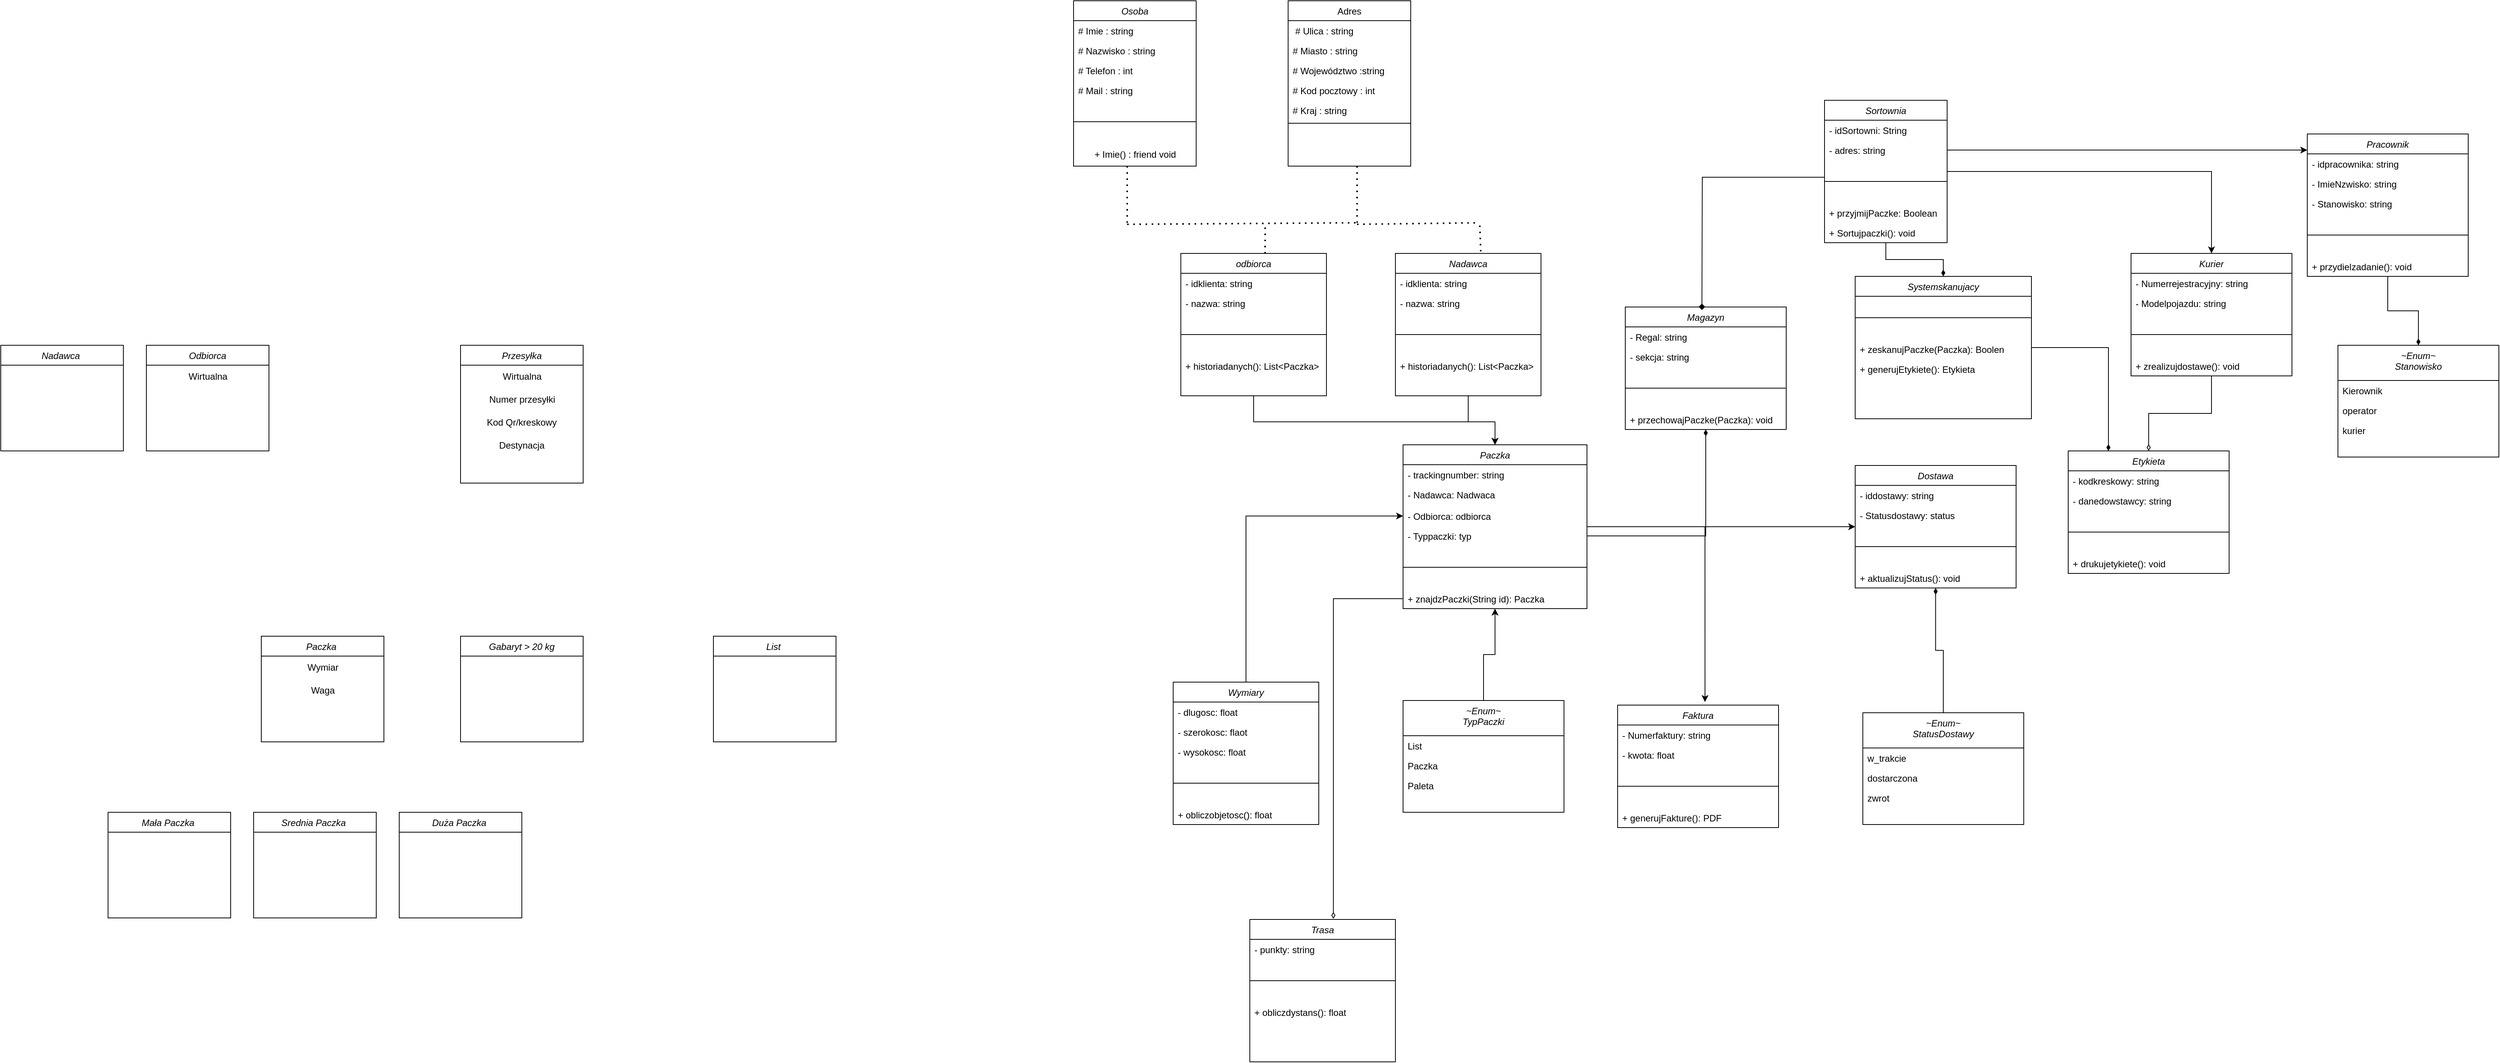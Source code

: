 <mxfile version="26.2.14">
  <diagram id="C5RBs43oDa-KdzZeNtuy" name="Page-1">
    <mxGraphModel dx="1634" dy="2159" grid="1" gridSize="10" guides="1" tooltips="1" connect="1" arrows="1" fold="1" page="1" pageScale="1" pageWidth="827" pageHeight="1169" math="0" shadow="0">
      <root>
        <mxCell id="WIyWlLk6GJQsqaUBKTNV-0" />
        <mxCell id="WIyWlLk6GJQsqaUBKTNV-1" parent="WIyWlLk6GJQsqaUBKTNV-0" />
        <mxCell id="zkfFHV4jXpPFQw0GAbJ--0" value="Osoba" style="swimlane;fontStyle=2;align=center;verticalAlign=top;childLayout=stackLayout;horizontal=1;startSize=26;horizontalStack=0;resizeParent=1;resizeLast=0;collapsible=1;marginBottom=0;rounded=0;shadow=0;strokeWidth=1;" parent="WIyWlLk6GJQsqaUBKTNV-1" vertex="1">
          <mxGeometry x="770" y="-130" width="160" height="216" as="geometry">
            <mxRectangle x="230" y="140" width="160" height="26" as="alternateBounds" />
          </mxGeometry>
        </mxCell>
        <mxCell id="zkfFHV4jXpPFQw0GAbJ--1" value="# Imie : string" style="text;align=left;verticalAlign=top;spacingLeft=4;spacingRight=4;overflow=hidden;rotatable=0;points=[[0,0.5],[1,0.5]];portConstraint=eastwest;" parent="zkfFHV4jXpPFQw0GAbJ--0" vertex="1">
          <mxGeometry y="26" width="160" height="26" as="geometry" />
        </mxCell>
        <mxCell id="zkfFHV4jXpPFQw0GAbJ--2" value="# Nazwisko : string" style="text;align=left;verticalAlign=top;spacingLeft=4;spacingRight=4;overflow=hidden;rotatable=0;points=[[0,0.5],[1,0.5]];portConstraint=eastwest;rounded=0;shadow=0;html=0;" parent="zkfFHV4jXpPFQw0GAbJ--0" vertex="1">
          <mxGeometry y="52" width="160" height="26" as="geometry" />
        </mxCell>
        <mxCell id="zkfFHV4jXpPFQw0GAbJ--3" value="# Telefon : int" style="text;align=left;verticalAlign=top;spacingLeft=4;spacingRight=4;overflow=hidden;rotatable=0;points=[[0,0.5],[1,0.5]];portConstraint=eastwest;rounded=0;shadow=0;html=0;" parent="zkfFHV4jXpPFQw0GAbJ--0" vertex="1">
          <mxGeometry y="78" width="160" height="26" as="geometry" />
        </mxCell>
        <mxCell id="BdsNktn8c3Ki6Q-YQM_h-1" value="# Mail : string" style="text;align=left;verticalAlign=top;spacingLeft=4;spacingRight=4;overflow=hidden;rotatable=0;points=[[0,0.5],[1,0.5]];portConstraint=eastwest;rounded=0;shadow=0;html=0;" parent="zkfFHV4jXpPFQw0GAbJ--0" vertex="1">
          <mxGeometry y="104" width="160" height="26" as="geometry" />
        </mxCell>
        <mxCell id="zkfFHV4jXpPFQw0GAbJ--4" value="" style="line;html=1;strokeWidth=1;align=left;verticalAlign=middle;spacingTop=-1;spacingLeft=3;spacingRight=3;rotatable=0;labelPosition=right;points=[];portConstraint=eastwest;" parent="zkfFHV4jXpPFQw0GAbJ--0" vertex="1">
          <mxGeometry y="130" width="160" height="56" as="geometry" />
        </mxCell>
        <mxCell id="GxkbKtknB-CjIowT5Ta8-1" value="+ Imie() : friend void" style="text;html=1;align=center;verticalAlign=middle;resizable=0;points=[];autosize=1;strokeColor=none;fillColor=none;" parent="zkfFHV4jXpPFQw0GAbJ--0" vertex="1">
          <mxGeometry y="186" width="160" height="30" as="geometry" />
        </mxCell>
        <mxCell id="zkfFHV4jXpPFQw0GAbJ--17" value="Adres" style="swimlane;fontStyle=0;align=center;verticalAlign=top;childLayout=stackLayout;horizontal=1;startSize=26;horizontalStack=0;resizeParent=1;resizeLast=0;collapsible=1;marginBottom=0;rounded=0;shadow=0;strokeWidth=1;" parent="WIyWlLk6GJQsqaUBKTNV-1" vertex="1">
          <mxGeometry x="1050" y="-130" width="160" height="216" as="geometry">
            <mxRectangle x="550" y="140" width="160" height="26" as="alternateBounds" />
          </mxGeometry>
        </mxCell>
        <mxCell id="zkfFHV4jXpPFQw0GAbJ--18" value=" # Ulica : string" style="text;align=left;verticalAlign=top;spacingLeft=4;spacingRight=4;overflow=hidden;rotatable=0;points=[[0,0.5],[1,0.5]];portConstraint=eastwest;" parent="zkfFHV4jXpPFQw0GAbJ--17" vertex="1">
          <mxGeometry y="26" width="160" height="26" as="geometry" />
        </mxCell>
        <mxCell id="zkfFHV4jXpPFQw0GAbJ--19" value="# Miasto : string" style="text;align=left;verticalAlign=top;spacingLeft=4;spacingRight=4;overflow=hidden;rotatable=0;points=[[0,0.5],[1,0.5]];portConstraint=eastwest;rounded=0;shadow=0;html=0;" parent="zkfFHV4jXpPFQw0GAbJ--17" vertex="1">
          <mxGeometry y="52" width="160" height="26" as="geometry" />
        </mxCell>
        <mxCell id="zkfFHV4jXpPFQw0GAbJ--20" value="# Województwo :string" style="text;align=left;verticalAlign=top;spacingLeft=4;spacingRight=4;overflow=hidden;rotatable=0;points=[[0,0.5],[1,0.5]];portConstraint=eastwest;rounded=0;shadow=0;html=0;" parent="zkfFHV4jXpPFQw0GAbJ--17" vertex="1">
          <mxGeometry y="78" width="160" height="26" as="geometry" />
        </mxCell>
        <mxCell id="zkfFHV4jXpPFQw0GAbJ--21" value="# Kod pocztowy : int" style="text;align=left;verticalAlign=top;spacingLeft=4;spacingRight=4;overflow=hidden;rotatable=0;points=[[0,0.5],[1,0.5]];portConstraint=eastwest;rounded=0;shadow=0;html=0;" parent="zkfFHV4jXpPFQw0GAbJ--17" vertex="1">
          <mxGeometry y="104" width="160" height="26" as="geometry" />
        </mxCell>
        <mxCell id="zkfFHV4jXpPFQw0GAbJ--22" value="# Kraj : string" style="text;align=left;verticalAlign=top;spacingLeft=4;spacingRight=4;overflow=hidden;rotatable=0;points=[[0,0.5],[1,0.5]];portConstraint=eastwest;rounded=0;shadow=0;html=0;" parent="zkfFHV4jXpPFQw0GAbJ--17" vertex="1">
          <mxGeometry y="130" width="160" height="26" as="geometry" />
        </mxCell>
        <mxCell id="zkfFHV4jXpPFQw0GAbJ--23" value="" style="line;html=1;strokeWidth=1;align=left;verticalAlign=middle;spacingTop=-1;spacingLeft=3;spacingRight=3;rotatable=0;labelPosition=right;points=[];portConstraint=eastwest;" parent="zkfFHV4jXpPFQw0GAbJ--17" vertex="1">
          <mxGeometry y="156" width="160" height="8" as="geometry" />
        </mxCell>
        <mxCell id="rjLxEYTSQMDGjOI9FriD-2" value="Przesyłka" style="swimlane;fontStyle=2;align=center;verticalAlign=top;childLayout=stackLayout;horizontal=1;startSize=26;horizontalStack=0;resizeParent=1;resizeLast=0;collapsible=1;marginBottom=0;rounded=0;shadow=0;strokeWidth=1;" parent="WIyWlLk6GJQsqaUBKTNV-1" vertex="1">
          <mxGeometry x="-30" y="320" width="160" height="180" as="geometry">
            <mxRectangle x="230" y="140" width="160" height="26" as="alternateBounds" />
          </mxGeometry>
        </mxCell>
        <mxCell id="rjLxEYTSQMDGjOI9FriD-8" value="Wirtualna" style="text;html=1;align=center;verticalAlign=middle;resizable=0;points=[];autosize=1;strokeColor=none;fillColor=none;" parent="rjLxEYTSQMDGjOI9FriD-2" vertex="1">
          <mxGeometry y="26" width="160" height="30" as="geometry" />
        </mxCell>
        <mxCell id="W7phZdBXkQrkiaIX9PyD-0" value="Numer przesyłki" style="text;html=1;align=center;verticalAlign=middle;resizable=0;points=[];autosize=1;strokeColor=none;fillColor=none;" parent="rjLxEYTSQMDGjOI9FriD-2" vertex="1">
          <mxGeometry y="56" width="160" height="30" as="geometry" />
        </mxCell>
        <mxCell id="W7phZdBXkQrkiaIX9PyD-1" value="Kod Qr/kreskowy" style="text;html=1;align=center;verticalAlign=middle;whiteSpace=wrap;rounded=0;" parent="rjLxEYTSQMDGjOI9FriD-2" vertex="1">
          <mxGeometry y="86" width="160" height="30" as="geometry" />
        </mxCell>
        <mxCell id="ycdO8XLY1XzXlpFilpPe-3" value="Destynacja" style="text;html=1;align=center;verticalAlign=middle;whiteSpace=wrap;rounded=0;" parent="rjLxEYTSQMDGjOI9FriD-2" vertex="1">
          <mxGeometry y="116" width="160" height="30" as="geometry" />
        </mxCell>
        <mxCell id="rjLxEYTSQMDGjOI9FriD-10" value="Paczka " style="swimlane;fontStyle=2;align=center;verticalAlign=top;childLayout=stackLayout;horizontal=1;startSize=26;horizontalStack=0;resizeParent=1;resizeLast=0;collapsible=1;marginBottom=0;rounded=0;shadow=0;strokeWidth=1;" parent="WIyWlLk6GJQsqaUBKTNV-1" vertex="1">
          <mxGeometry x="-290" y="700" width="160" height="138" as="geometry">
            <mxRectangle x="230" y="140" width="160" height="26" as="alternateBounds" />
          </mxGeometry>
        </mxCell>
        <mxCell id="ycdO8XLY1XzXlpFilpPe-28" value="Wymiar" style="text;html=1;align=center;verticalAlign=middle;resizable=0;points=[];autosize=1;strokeColor=none;fillColor=none;" parent="rjLxEYTSQMDGjOI9FriD-10" vertex="1">
          <mxGeometry y="26" width="160" height="30" as="geometry" />
        </mxCell>
        <mxCell id="ycdO8XLY1XzXlpFilpPe-29" value="Waga" style="text;html=1;align=center;verticalAlign=middle;resizable=0;points=[];autosize=1;strokeColor=none;fillColor=none;" parent="rjLxEYTSQMDGjOI9FriD-10" vertex="1">
          <mxGeometry y="56" width="160" height="30" as="geometry" />
        </mxCell>
        <mxCell id="rjLxEYTSQMDGjOI9FriD-16" value="List " style="swimlane;fontStyle=2;align=center;verticalAlign=top;childLayout=stackLayout;horizontal=1;startSize=26;horizontalStack=0;resizeParent=1;resizeLast=0;collapsible=1;marginBottom=0;rounded=0;shadow=0;strokeWidth=1;" parent="WIyWlLk6GJQsqaUBKTNV-1" vertex="1">
          <mxGeometry x="300" y="700" width="160" height="138" as="geometry">
            <mxRectangle x="230" y="140" width="160" height="26" as="alternateBounds" />
          </mxGeometry>
        </mxCell>
        <mxCell id="rjLxEYTSQMDGjOI9FriD-22" value="Gabaryt &gt; 20 kg" style="swimlane;fontStyle=2;align=center;verticalAlign=top;childLayout=stackLayout;horizontal=1;startSize=26;horizontalStack=0;resizeParent=1;resizeLast=0;collapsible=1;marginBottom=0;rounded=0;shadow=0;strokeWidth=1;" parent="WIyWlLk6GJQsqaUBKTNV-1" vertex="1">
          <mxGeometry x="-30" y="700" width="160" height="138" as="geometry">
            <mxRectangle x="230" y="140" width="160" height="26" as="alternateBounds" />
          </mxGeometry>
        </mxCell>
        <mxCell id="rjLxEYTSQMDGjOI9FriD-40" value="Nadawca " style="swimlane;fontStyle=2;align=center;verticalAlign=top;childLayout=stackLayout;horizontal=1;startSize=26;horizontalStack=0;resizeParent=1;resizeLast=0;collapsible=1;marginBottom=0;rounded=0;shadow=0;strokeWidth=1;" parent="WIyWlLk6GJQsqaUBKTNV-1" vertex="1">
          <mxGeometry x="-630" y="320" width="160" height="138" as="geometry">
            <mxRectangle x="230" y="140" width="160" height="26" as="alternateBounds" />
          </mxGeometry>
        </mxCell>
        <mxCell id="rjLxEYTSQMDGjOI9FriD-46" value="Odbiorca" style="swimlane;fontStyle=2;align=center;verticalAlign=top;childLayout=stackLayout;horizontal=1;startSize=26;horizontalStack=0;resizeParent=1;resizeLast=0;collapsible=1;marginBottom=0;rounded=0;shadow=0;strokeWidth=1;" parent="WIyWlLk6GJQsqaUBKTNV-1" vertex="1">
          <mxGeometry x="-440" y="320" width="160" height="138" as="geometry">
            <mxRectangle x="230" y="140" width="160" height="26" as="alternateBounds" />
          </mxGeometry>
        </mxCell>
        <mxCell id="ycdO8XLY1XzXlpFilpPe-8" value="Wirtualna" style="text;html=1;align=center;verticalAlign=middle;resizable=0;points=[];autosize=1;strokeColor=none;fillColor=none;" parent="rjLxEYTSQMDGjOI9FriD-46" vertex="1">
          <mxGeometry y="26" width="160" height="30" as="geometry" />
        </mxCell>
        <mxCell id="ycdO8XLY1XzXlpFilpPe-0" value="Mała Paczka " style="swimlane;fontStyle=2;align=center;verticalAlign=top;childLayout=stackLayout;horizontal=1;startSize=26;horizontalStack=0;resizeParent=1;resizeLast=0;collapsible=1;marginBottom=0;rounded=0;shadow=0;strokeWidth=1;" parent="WIyWlLk6GJQsqaUBKTNV-1" vertex="1">
          <mxGeometry x="-490" y="930" width="160" height="138" as="geometry">
            <mxRectangle x="230" y="140" width="160" height="26" as="alternateBounds" />
          </mxGeometry>
        </mxCell>
        <mxCell id="ycdO8XLY1XzXlpFilpPe-1" value="Srednia Paczka " style="swimlane;fontStyle=2;align=center;verticalAlign=top;childLayout=stackLayout;horizontal=1;startSize=26;horizontalStack=0;resizeParent=1;resizeLast=0;collapsible=1;marginBottom=0;rounded=0;shadow=0;strokeWidth=1;" parent="WIyWlLk6GJQsqaUBKTNV-1" vertex="1">
          <mxGeometry x="-300" y="930" width="160" height="138" as="geometry">
            <mxRectangle x="230" y="140" width="160" height="26" as="alternateBounds" />
          </mxGeometry>
        </mxCell>
        <mxCell id="ycdO8XLY1XzXlpFilpPe-4" value="Duża Paczka " style="swimlane;fontStyle=2;align=center;verticalAlign=top;childLayout=stackLayout;horizontal=1;startSize=26;horizontalStack=0;resizeParent=1;resizeLast=0;collapsible=1;marginBottom=0;rounded=0;shadow=0;strokeWidth=1;" parent="WIyWlLk6GJQsqaUBKTNV-1" vertex="1">
          <mxGeometry x="-110" y="930" width="160" height="138" as="geometry">
            <mxRectangle x="230" y="140" width="160" height="26" as="alternateBounds" />
          </mxGeometry>
        </mxCell>
        <mxCell id="9dYcnbe_WubwCjtbjFcD-8" style="edgeStyle=orthogonalEdgeStyle;rounded=0;orthogonalLoop=1;jettySize=auto;html=1;entryX=0.5;entryY=0;entryDx=0;entryDy=0;endArrow=diamondThin;endFill=1;" parent="WIyWlLk6GJQsqaUBKTNV-1" source="8LbB3TqISz4UHMFWmRGF-1011" target="8LbB3TqISz4UHMFWmRGF-1049" edge="1">
          <mxGeometry relative="1" as="geometry" />
        </mxCell>
        <mxCell id="9dYcnbe_WubwCjtbjFcD-9" style="edgeStyle=orthogonalEdgeStyle;rounded=0;orthogonalLoop=1;jettySize=auto;html=1;entryX=0.5;entryY=0;entryDx=0;entryDy=0;" parent="WIyWlLk6GJQsqaUBKTNV-1" source="8LbB3TqISz4UHMFWmRGF-1011" target="8LbB3TqISz4UHMFWmRGF-1056" edge="1">
          <mxGeometry relative="1" as="geometry" />
        </mxCell>
        <mxCell id="8LbB3TqISz4UHMFWmRGF-1011" value="Sortownia" style="swimlane;fontStyle=2;align=center;verticalAlign=top;childLayout=stackLayout;horizontal=1;startSize=26;horizontalStack=0;resizeParent=1;resizeLast=0;collapsible=1;marginBottom=0;rounded=0;shadow=0;strokeWidth=1;" parent="WIyWlLk6GJQsqaUBKTNV-1" vertex="1">
          <mxGeometry x="1750" width="160" height="186" as="geometry">
            <mxRectangle x="230" y="140" width="160" height="26" as="alternateBounds" />
          </mxGeometry>
        </mxCell>
        <mxCell id="8LbB3TqISz4UHMFWmRGF-1012" value="- idSortowni: String" style="text;align=left;verticalAlign=top;spacingLeft=4;spacingRight=4;overflow=hidden;rotatable=0;points=[[0,0.5],[1,0.5]];portConstraint=eastwest;" parent="8LbB3TqISz4UHMFWmRGF-1011" vertex="1">
          <mxGeometry y="26" width="160" height="26" as="geometry" />
        </mxCell>
        <mxCell id="8LbB3TqISz4UHMFWmRGF-1013" value="- adres: string" style="text;align=left;verticalAlign=top;spacingLeft=4;spacingRight=4;overflow=hidden;rotatable=0;points=[[0,0.5],[1,0.5]];portConstraint=eastwest;rounded=0;shadow=0;html=0;" parent="8LbB3TqISz4UHMFWmRGF-1011" vertex="1">
          <mxGeometry y="52" width="160" height="26" as="geometry" />
        </mxCell>
        <mxCell id="8LbB3TqISz4UHMFWmRGF-1016" value="" style="line;html=1;strokeWidth=1;align=left;verticalAlign=middle;spacingTop=-1;spacingLeft=3;spacingRight=3;rotatable=0;labelPosition=right;points=[];portConstraint=eastwest;" parent="8LbB3TqISz4UHMFWmRGF-1011" vertex="1">
          <mxGeometry y="78" width="160" height="56" as="geometry" />
        </mxCell>
        <mxCell id="8LbB3TqISz4UHMFWmRGF-1014" value="+ przyjmijPaczke: Boolean" style="text;align=left;verticalAlign=top;spacingLeft=4;spacingRight=4;overflow=hidden;rotatable=0;points=[[0,0.5],[1,0.5]];portConstraint=eastwest;rounded=0;shadow=0;html=0;" parent="8LbB3TqISz4UHMFWmRGF-1011" vertex="1">
          <mxGeometry y="134" width="160" height="26" as="geometry" />
        </mxCell>
        <mxCell id="8LbB3TqISz4UHMFWmRGF-1015" value="+ Sortujpaczki(): void" style="text;align=left;verticalAlign=top;spacingLeft=4;spacingRight=4;overflow=hidden;rotatable=0;points=[[0,0.5],[1,0.5]];portConstraint=eastwest;rounded=0;shadow=0;html=0;" parent="8LbB3TqISz4UHMFWmRGF-1011" vertex="1">
          <mxGeometry y="160" width="160" height="26" as="geometry" />
        </mxCell>
        <mxCell id="8LbB3TqISz4UHMFWmRGF-1017" value="Magazyn" style="swimlane;fontStyle=2;align=center;verticalAlign=top;childLayout=stackLayout;horizontal=1;startSize=26;horizontalStack=0;resizeParent=1;resizeLast=0;collapsible=1;marginBottom=0;rounded=0;shadow=0;strokeWidth=1;" parent="WIyWlLk6GJQsqaUBKTNV-1" vertex="1">
          <mxGeometry x="1490" y="270" width="210" height="160" as="geometry">
            <mxRectangle x="230" y="140" width="160" height="26" as="alternateBounds" />
          </mxGeometry>
        </mxCell>
        <mxCell id="8LbB3TqISz4UHMFWmRGF-1018" value="- Regal: string" style="text;align=left;verticalAlign=top;spacingLeft=4;spacingRight=4;overflow=hidden;rotatable=0;points=[[0,0.5],[1,0.5]];portConstraint=eastwest;" parent="8LbB3TqISz4UHMFWmRGF-1017" vertex="1">
          <mxGeometry y="26" width="210" height="26" as="geometry" />
        </mxCell>
        <mxCell id="8LbB3TqISz4UHMFWmRGF-1019" value="- sekcja: string" style="text;align=left;verticalAlign=top;spacingLeft=4;spacingRight=4;overflow=hidden;rotatable=0;points=[[0,0.5],[1,0.5]];portConstraint=eastwest;rounded=0;shadow=0;html=0;" parent="8LbB3TqISz4UHMFWmRGF-1017" vertex="1">
          <mxGeometry y="52" width="210" height="26" as="geometry" />
        </mxCell>
        <mxCell id="8LbB3TqISz4UHMFWmRGF-1022" value="" style="line;html=1;strokeWidth=1;align=left;verticalAlign=middle;spacingTop=-1;spacingLeft=3;spacingRight=3;rotatable=0;labelPosition=right;points=[];portConstraint=eastwest;" parent="8LbB3TqISz4UHMFWmRGF-1017" vertex="1">
          <mxGeometry y="78" width="210" height="56" as="geometry" />
        </mxCell>
        <mxCell id="8LbB3TqISz4UHMFWmRGF-1021" value="+ przechowajPaczke(Paczka): void" style="text;align=left;verticalAlign=top;spacingLeft=4;spacingRight=4;overflow=hidden;rotatable=0;points=[[0,0.5],[1,0.5]];portConstraint=eastwest;rounded=0;shadow=0;html=0;" parent="8LbB3TqISz4UHMFWmRGF-1017" vertex="1">
          <mxGeometry y="134" width="210" height="26" as="geometry" />
        </mxCell>
        <mxCell id="9dYcnbe_WubwCjtbjFcD-0" style="edgeStyle=orthogonalEdgeStyle;rounded=0;orthogonalLoop=1;jettySize=auto;html=1;entryX=0.5;entryY=0;entryDx=0;entryDy=0;" parent="WIyWlLk6GJQsqaUBKTNV-1" source="8LbB3TqISz4UHMFWmRGF-1025" target="8LbB3TqISz4UHMFWmRGF-1087" edge="1">
          <mxGeometry relative="1" as="geometry">
            <Array as="points">
              <mxPoint x="1285" y="420" />
              <mxPoint x="1320" y="420" />
            </Array>
          </mxGeometry>
        </mxCell>
        <mxCell id="8LbB3TqISz4UHMFWmRGF-1025" value="Nadawca" style="swimlane;fontStyle=2;align=center;verticalAlign=top;childLayout=stackLayout;horizontal=1;startSize=26;horizontalStack=0;resizeParent=1;resizeLast=0;collapsible=1;marginBottom=0;rounded=0;shadow=0;strokeWidth=1;" parent="WIyWlLk6GJQsqaUBKTNV-1" vertex="1">
          <mxGeometry x="1190" y="200" width="190" height="186" as="geometry">
            <mxRectangle x="230" y="140" width="160" height="26" as="alternateBounds" />
          </mxGeometry>
        </mxCell>
        <mxCell id="8LbB3TqISz4UHMFWmRGF-1026" value="- idklienta: string" style="text;align=left;verticalAlign=top;spacingLeft=4;spacingRight=4;overflow=hidden;rotatable=0;points=[[0,0.5],[1,0.5]];portConstraint=eastwest;" parent="8LbB3TqISz4UHMFWmRGF-1025" vertex="1">
          <mxGeometry y="26" width="190" height="26" as="geometry" />
        </mxCell>
        <mxCell id="8LbB3TqISz4UHMFWmRGF-1027" value="- nazwa: string" style="text;align=left;verticalAlign=top;spacingLeft=4;spacingRight=4;overflow=hidden;rotatable=0;points=[[0,0.5],[1,0.5]];portConstraint=eastwest;rounded=0;shadow=0;html=0;" parent="8LbB3TqISz4UHMFWmRGF-1025" vertex="1">
          <mxGeometry y="52" width="190" height="26" as="geometry" />
        </mxCell>
        <mxCell id="8LbB3TqISz4UHMFWmRGF-1030" value="" style="line;html=1;strokeWidth=1;align=left;verticalAlign=middle;spacingTop=-1;spacingLeft=3;spacingRight=3;rotatable=0;labelPosition=right;points=[];portConstraint=eastwest;" parent="8LbB3TqISz4UHMFWmRGF-1025" vertex="1">
          <mxGeometry y="78" width="190" height="56" as="geometry" />
        </mxCell>
        <mxCell id="8LbB3TqISz4UHMFWmRGF-1029" value="+ historiadanych(): List&lt;Paczka&gt;" style="text;align=left;verticalAlign=top;spacingLeft=4;spacingRight=4;overflow=hidden;rotatable=0;points=[[0,0.5],[1,0.5]];portConstraint=eastwest;rounded=0;shadow=0;html=0;" parent="8LbB3TqISz4UHMFWmRGF-1025" vertex="1">
          <mxGeometry y="134" width="190" height="26" as="geometry" />
        </mxCell>
        <mxCell id="9dYcnbe_WubwCjtbjFcD-1" style="edgeStyle=orthogonalEdgeStyle;rounded=0;orthogonalLoop=1;jettySize=auto;html=1;entryX=0.5;entryY=0;entryDx=0;entryDy=0;" parent="WIyWlLk6GJQsqaUBKTNV-1" source="8LbB3TqISz4UHMFWmRGF-1043" target="8LbB3TqISz4UHMFWmRGF-1087" edge="1">
          <mxGeometry relative="1" as="geometry">
            <Array as="points">
              <mxPoint x="1005" y="420" />
              <mxPoint x="1320" y="420" />
            </Array>
          </mxGeometry>
        </mxCell>
        <mxCell id="8LbB3TqISz4UHMFWmRGF-1043" value="odbiorca" style="swimlane;fontStyle=2;align=center;verticalAlign=top;childLayout=stackLayout;horizontal=1;startSize=26;horizontalStack=0;resizeParent=1;resizeLast=0;collapsible=1;marginBottom=0;rounded=0;shadow=0;strokeWidth=1;" parent="WIyWlLk6GJQsqaUBKTNV-1" vertex="1">
          <mxGeometry x="910" y="200" width="190" height="186" as="geometry">
            <mxRectangle x="230" y="140" width="160" height="26" as="alternateBounds" />
          </mxGeometry>
        </mxCell>
        <mxCell id="8LbB3TqISz4UHMFWmRGF-1044" value="- idklienta: string" style="text;align=left;verticalAlign=top;spacingLeft=4;spacingRight=4;overflow=hidden;rotatable=0;points=[[0,0.5],[1,0.5]];portConstraint=eastwest;" parent="8LbB3TqISz4UHMFWmRGF-1043" vertex="1">
          <mxGeometry y="26" width="190" height="26" as="geometry" />
        </mxCell>
        <mxCell id="8LbB3TqISz4UHMFWmRGF-1045" value="- nazwa: string" style="text;align=left;verticalAlign=top;spacingLeft=4;spacingRight=4;overflow=hidden;rotatable=0;points=[[0,0.5],[1,0.5]];portConstraint=eastwest;rounded=0;shadow=0;html=0;" parent="8LbB3TqISz4UHMFWmRGF-1043" vertex="1">
          <mxGeometry y="52" width="190" height="26" as="geometry" />
        </mxCell>
        <mxCell id="8LbB3TqISz4UHMFWmRGF-1047" value="" style="line;html=1;strokeWidth=1;align=left;verticalAlign=middle;spacingTop=-1;spacingLeft=3;spacingRight=3;rotatable=0;labelPosition=right;points=[];portConstraint=eastwest;" parent="8LbB3TqISz4UHMFWmRGF-1043" vertex="1">
          <mxGeometry y="78" width="190" height="56" as="geometry" />
        </mxCell>
        <mxCell id="8LbB3TqISz4UHMFWmRGF-1048" value="+ historiadanych(): List&lt;Paczka&gt;" style="text;align=left;verticalAlign=top;spacingLeft=4;spacingRight=4;overflow=hidden;rotatable=0;points=[[0,0.5],[1,0.5]];portConstraint=eastwest;rounded=0;shadow=0;html=0;" parent="8LbB3TqISz4UHMFWmRGF-1043" vertex="1">
          <mxGeometry y="134" width="190" height="26" as="geometry" />
        </mxCell>
        <mxCell id="9dYcnbe_WubwCjtbjFcD-13" style="edgeStyle=orthogonalEdgeStyle;rounded=0;orthogonalLoop=1;jettySize=auto;html=1;entryX=0.25;entryY=0;entryDx=0;entryDy=0;endArrow=diamondThin;endFill=1;" parent="WIyWlLk6GJQsqaUBKTNV-1" source="8LbB3TqISz4UHMFWmRGF-1049" target="8LbB3TqISz4UHMFWmRGF-1073" edge="1">
          <mxGeometry relative="1" as="geometry" />
        </mxCell>
        <mxCell id="8LbB3TqISz4UHMFWmRGF-1049" value="Systemskanujacy" style="swimlane;fontStyle=2;align=center;verticalAlign=top;childLayout=stackLayout;horizontal=1;startSize=26;horizontalStack=0;resizeParent=1;resizeLast=0;collapsible=1;marginBottom=0;rounded=0;shadow=0;strokeWidth=1;" parent="WIyWlLk6GJQsqaUBKTNV-1" vertex="1">
          <mxGeometry x="1790" y="230" width="230" height="186" as="geometry">
            <mxRectangle x="230" y="140" width="160" height="26" as="alternateBounds" />
          </mxGeometry>
        </mxCell>
        <mxCell id="8LbB3TqISz4UHMFWmRGF-1053" value="" style="line;html=1;strokeWidth=1;align=left;verticalAlign=middle;spacingTop=-1;spacingLeft=3;spacingRight=3;rotatable=0;labelPosition=right;points=[];portConstraint=eastwest;" parent="8LbB3TqISz4UHMFWmRGF-1049" vertex="1">
          <mxGeometry y="26" width="230" height="56" as="geometry" />
        </mxCell>
        <mxCell id="8LbB3TqISz4UHMFWmRGF-1054" value="+ zeskanujPaczke(Paczka): Boolen" style="text;align=left;verticalAlign=top;spacingLeft=4;spacingRight=4;overflow=hidden;rotatable=0;points=[[0,0.5],[1,0.5]];portConstraint=eastwest;rounded=0;shadow=0;html=0;" parent="8LbB3TqISz4UHMFWmRGF-1049" vertex="1">
          <mxGeometry y="82" width="230" height="26" as="geometry" />
        </mxCell>
        <mxCell id="8LbB3TqISz4UHMFWmRGF-1055" value="+ generujEtykiete(): Etykieta" style="text;align=left;verticalAlign=top;spacingLeft=4;spacingRight=4;overflow=hidden;rotatable=0;points=[[0,0.5],[1,0.5]];portConstraint=eastwest;rounded=0;shadow=0;html=0;" parent="8LbB3TqISz4UHMFWmRGF-1049" vertex="1">
          <mxGeometry y="108" width="230" height="26" as="geometry" />
        </mxCell>
        <mxCell id="9dYcnbe_WubwCjtbjFcD-14" style="edgeStyle=orthogonalEdgeStyle;rounded=0;orthogonalLoop=1;jettySize=auto;html=1;entryX=0.5;entryY=0;entryDx=0;entryDy=0;endArrow=diamondThin;endFill=0;" parent="WIyWlLk6GJQsqaUBKTNV-1" source="8LbB3TqISz4UHMFWmRGF-1056" target="8LbB3TqISz4UHMFWmRGF-1073" edge="1">
          <mxGeometry relative="1" as="geometry" />
        </mxCell>
        <mxCell id="8LbB3TqISz4UHMFWmRGF-1056" value="Kurier" style="swimlane;fontStyle=2;align=center;verticalAlign=top;childLayout=stackLayout;horizontal=1;startSize=26;horizontalStack=0;resizeParent=1;resizeLast=0;collapsible=1;marginBottom=0;rounded=0;shadow=0;strokeWidth=1;" parent="WIyWlLk6GJQsqaUBKTNV-1" vertex="1">
          <mxGeometry x="2150" y="200" width="210" height="160" as="geometry">
            <mxRectangle x="230" y="140" width="160" height="26" as="alternateBounds" />
          </mxGeometry>
        </mxCell>
        <mxCell id="8LbB3TqISz4UHMFWmRGF-1057" value="- Numerrejestracyjny: string" style="text;align=left;verticalAlign=top;spacingLeft=4;spacingRight=4;overflow=hidden;rotatable=0;points=[[0,0.5],[1,0.5]];portConstraint=eastwest;" parent="8LbB3TqISz4UHMFWmRGF-1056" vertex="1">
          <mxGeometry y="26" width="210" height="26" as="geometry" />
        </mxCell>
        <mxCell id="8LbB3TqISz4UHMFWmRGF-1058" value="- Modelpojazdu: string" style="text;align=left;verticalAlign=top;spacingLeft=4;spacingRight=4;overflow=hidden;rotatable=0;points=[[0,0.5],[1,0.5]];portConstraint=eastwest;rounded=0;shadow=0;html=0;" parent="8LbB3TqISz4UHMFWmRGF-1056" vertex="1">
          <mxGeometry y="52" width="210" height="26" as="geometry" />
        </mxCell>
        <mxCell id="8LbB3TqISz4UHMFWmRGF-1059" value="" style="line;html=1;strokeWidth=1;align=left;verticalAlign=middle;spacingTop=-1;spacingLeft=3;spacingRight=3;rotatable=0;labelPosition=right;points=[];portConstraint=eastwest;" parent="8LbB3TqISz4UHMFWmRGF-1056" vertex="1">
          <mxGeometry y="78" width="210" height="56" as="geometry" />
        </mxCell>
        <mxCell id="8LbB3TqISz4UHMFWmRGF-1060" value="+ zrealizujdostawe(): void" style="text;align=left;verticalAlign=top;spacingLeft=4;spacingRight=4;overflow=hidden;rotatable=0;points=[[0,0.5],[1,0.5]];portConstraint=eastwest;rounded=0;shadow=0;html=0;" parent="8LbB3TqISz4UHMFWmRGF-1056" vertex="1">
          <mxGeometry y="134" width="210" height="26" as="geometry" />
        </mxCell>
        <mxCell id="9dYcnbe_WubwCjtbjFcD-11" style="edgeStyle=orthogonalEdgeStyle;rounded=0;orthogonalLoop=1;jettySize=auto;html=1;endArrow=diamondThin;endFill=1;" parent="WIyWlLk6GJQsqaUBKTNV-1" source="8LbB3TqISz4UHMFWmRGF-1061" target="8LbB3TqISz4UHMFWmRGF-1067" edge="1">
          <mxGeometry relative="1" as="geometry" />
        </mxCell>
        <mxCell id="8LbB3TqISz4UHMFWmRGF-1061" value="Pracownik" style="swimlane;fontStyle=2;align=center;verticalAlign=top;childLayout=stackLayout;horizontal=1;startSize=26;horizontalStack=0;resizeParent=1;resizeLast=0;collapsible=1;marginBottom=0;rounded=0;shadow=0;strokeWidth=1;" parent="WIyWlLk6GJQsqaUBKTNV-1" vertex="1">
          <mxGeometry x="2380" y="44" width="210" height="186" as="geometry">
            <mxRectangle x="230" y="140" width="160" height="26" as="alternateBounds" />
          </mxGeometry>
        </mxCell>
        <mxCell id="8LbB3TqISz4UHMFWmRGF-1062" value="- idpracownika: string" style="text;align=left;verticalAlign=top;spacingLeft=4;spacingRight=4;overflow=hidden;rotatable=0;points=[[0,0.5],[1,0.5]];portConstraint=eastwest;" parent="8LbB3TqISz4UHMFWmRGF-1061" vertex="1">
          <mxGeometry y="26" width="210" height="26" as="geometry" />
        </mxCell>
        <mxCell id="8LbB3TqISz4UHMFWmRGF-1063" value="- ImieNzwisko: string" style="text;align=left;verticalAlign=top;spacingLeft=4;spacingRight=4;overflow=hidden;rotatable=0;points=[[0,0.5],[1,0.5]];portConstraint=eastwest;rounded=0;shadow=0;html=0;" parent="8LbB3TqISz4UHMFWmRGF-1061" vertex="1">
          <mxGeometry y="52" width="210" height="26" as="geometry" />
        </mxCell>
        <mxCell id="8LbB3TqISz4UHMFWmRGF-1066" value="- Stanowisko: string" style="text;align=left;verticalAlign=top;spacingLeft=4;spacingRight=4;overflow=hidden;rotatable=0;points=[[0,0.5],[1,0.5]];portConstraint=eastwest;rounded=0;shadow=0;html=0;" parent="8LbB3TqISz4UHMFWmRGF-1061" vertex="1">
          <mxGeometry y="78" width="210" height="26" as="geometry" />
        </mxCell>
        <mxCell id="8LbB3TqISz4UHMFWmRGF-1064" value="" style="line;html=1;strokeWidth=1;align=left;verticalAlign=middle;spacingTop=-1;spacingLeft=3;spacingRight=3;rotatable=0;labelPosition=right;points=[];portConstraint=eastwest;" parent="8LbB3TqISz4UHMFWmRGF-1061" vertex="1">
          <mxGeometry y="104" width="210" height="56" as="geometry" />
        </mxCell>
        <mxCell id="8LbB3TqISz4UHMFWmRGF-1065" value="+ przydielzadanie(): void" style="text;align=left;verticalAlign=top;spacingLeft=4;spacingRight=4;overflow=hidden;rotatable=0;points=[[0,0.5],[1,0.5]];portConstraint=eastwest;rounded=0;shadow=0;html=0;" parent="8LbB3TqISz4UHMFWmRGF-1061" vertex="1">
          <mxGeometry y="160" width="210" height="26" as="geometry" />
        </mxCell>
        <mxCell id="8LbB3TqISz4UHMFWmRGF-1067" value="~Enum~&#xa;Stanowisko" style="swimlane;fontStyle=2;align=center;verticalAlign=top;childLayout=stackLayout;horizontal=1;startSize=46;horizontalStack=0;resizeParent=1;resizeLast=0;collapsible=1;marginBottom=0;rounded=0;shadow=0;strokeWidth=1;" parent="WIyWlLk6GJQsqaUBKTNV-1" vertex="1">
          <mxGeometry x="2420" y="320" width="210" height="146" as="geometry">
            <mxRectangle x="230" y="140" width="160" height="26" as="alternateBounds" />
          </mxGeometry>
        </mxCell>
        <mxCell id="8LbB3TqISz4UHMFWmRGF-1068" value="Kierownik    " style="text;align=left;verticalAlign=top;spacingLeft=4;spacingRight=4;overflow=hidden;rotatable=0;points=[[0,0.5],[1,0.5]];portConstraint=eastwest;" parent="8LbB3TqISz4UHMFWmRGF-1067" vertex="1">
          <mxGeometry y="46" width="210" height="26" as="geometry" />
        </mxCell>
        <mxCell id="8LbB3TqISz4UHMFWmRGF-1069" value="operator" style="text;align=left;verticalAlign=top;spacingLeft=4;spacingRight=4;overflow=hidden;rotatable=0;points=[[0,0.5],[1,0.5]];portConstraint=eastwest;rounded=0;shadow=0;html=0;" parent="8LbB3TqISz4UHMFWmRGF-1067" vertex="1">
          <mxGeometry y="72" width="210" height="26" as="geometry" />
        </mxCell>
        <mxCell id="8LbB3TqISz4UHMFWmRGF-1070" value="kurier" style="text;align=left;verticalAlign=top;spacingLeft=4;spacingRight=4;overflow=hidden;rotatable=0;points=[[0,0.5],[1,0.5]];portConstraint=eastwest;rounded=0;shadow=0;html=0;" parent="8LbB3TqISz4UHMFWmRGF-1067" vertex="1">
          <mxGeometry y="98" width="210" height="26" as="geometry" />
        </mxCell>
        <mxCell id="8LbB3TqISz4UHMFWmRGF-1073" value="Etykieta" style="swimlane;fontStyle=2;align=center;verticalAlign=top;childLayout=stackLayout;horizontal=1;startSize=26;horizontalStack=0;resizeParent=1;resizeLast=0;collapsible=1;marginBottom=0;rounded=0;shadow=0;strokeWidth=1;" parent="WIyWlLk6GJQsqaUBKTNV-1" vertex="1">
          <mxGeometry x="2068" y="458" width="210" height="160" as="geometry">
            <mxRectangle x="230" y="140" width="160" height="26" as="alternateBounds" />
          </mxGeometry>
        </mxCell>
        <mxCell id="8LbB3TqISz4UHMFWmRGF-1074" value="- kodkreskowy: string" style="text;align=left;verticalAlign=top;spacingLeft=4;spacingRight=4;overflow=hidden;rotatable=0;points=[[0,0.5],[1,0.5]];portConstraint=eastwest;" parent="8LbB3TqISz4UHMFWmRGF-1073" vertex="1">
          <mxGeometry y="26" width="210" height="26" as="geometry" />
        </mxCell>
        <mxCell id="8LbB3TqISz4UHMFWmRGF-1075" value="- danedowstawcy: string" style="text;align=left;verticalAlign=top;spacingLeft=4;spacingRight=4;overflow=hidden;rotatable=0;points=[[0,0.5],[1,0.5]];portConstraint=eastwest;rounded=0;shadow=0;html=0;" parent="8LbB3TqISz4UHMFWmRGF-1073" vertex="1">
          <mxGeometry y="52" width="210" height="26" as="geometry" />
        </mxCell>
        <mxCell id="8LbB3TqISz4UHMFWmRGF-1076" value="" style="line;html=1;strokeWidth=1;align=left;verticalAlign=middle;spacingTop=-1;spacingLeft=3;spacingRight=3;rotatable=0;labelPosition=right;points=[];portConstraint=eastwest;" parent="8LbB3TqISz4UHMFWmRGF-1073" vertex="1">
          <mxGeometry y="78" width="210" height="56" as="geometry" />
        </mxCell>
        <mxCell id="8LbB3TqISz4UHMFWmRGF-1077" value="+ drukujetykiete(): void" style="text;align=left;verticalAlign=top;spacingLeft=4;spacingRight=4;overflow=hidden;rotatable=0;points=[[0,0.5],[1,0.5]];portConstraint=eastwest;rounded=0;shadow=0;html=0;" parent="8LbB3TqISz4UHMFWmRGF-1073" vertex="1">
          <mxGeometry y="134" width="210" height="26" as="geometry" />
        </mxCell>
        <mxCell id="8LbB3TqISz4UHMFWmRGF-1078" value="Dostawa" style="swimlane;fontStyle=2;align=center;verticalAlign=top;childLayout=stackLayout;horizontal=1;startSize=26;horizontalStack=0;resizeParent=1;resizeLast=0;collapsible=1;marginBottom=0;rounded=0;shadow=0;strokeWidth=1;" parent="WIyWlLk6GJQsqaUBKTNV-1" vertex="1">
          <mxGeometry x="1790" y="477" width="210" height="160" as="geometry">
            <mxRectangle x="230" y="140" width="160" height="26" as="alternateBounds" />
          </mxGeometry>
        </mxCell>
        <mxCell id="8LbB3TqISz4UHMFWmRGF-1079" value="- iddostawy: string" style="text;align=left;verticalAlign=top;spacingLeft=4;spacingRight=4;overflow=hidden;rotatable=0;points=[[0,0.5],[1,0.5]];portConstraint=eastwest;" parent="8LbB3TqISz4UHMFWmRGF-1078" vertex="1">
          <mxGeometry y="26" width="210" height="26" as="geometry" />
        </mxCell>
        <mxCell id="8LbB3TqISz4UHMFWmRGF-1080" value="- Statusdostawy: status" style="text;align=left;verticalAlign=top;spacingLeft=4;spacingRight=4;overflow=hidden;rotatable=0;points=[[0,0.5],[1,0.5]];portConstraint=eastwest;rounded=0;shadow=0;html=0;" parent="8LbB3TqISz4UHMFWmRGF-1078" vertex="1">
          <mxGeometry y="52" width="210" height="26" as="geometry" />
        </mxCell>
        <mxCell id="8LbB3TqISz4UHMFWmRGF-1081" value="" style="line;html=1;strokeWidth=1;align=left;verticalAlign=middle;spacingTop=-1;spacingLeft=3;spacingRight=3;rotatable=0;labelPosition=right;points=[];portConstraint=eastwest;" parent="8LbB3TqISz4UHMFWmRGF-1078" vertex="1">
          <mxGeometry y="78" width="210" height="56" as="geometry" />
        </mxCell>
        <mxCell id="8LbB3TqISz4UHMFWmRGF-1082" value="+ aktualizujStatus(): void" style="text;align=left;verticalAlign=top;spacingLeft=4;spacingRight=4;overflow=hidden;rotatable=0;points=[[0,0.5],[1,0.5]];portConstraint=eastwest;rounded=0;shadow=0;html=0;" parent="8LbB3TqISz4UHMFWmRGF-1078" vertex="1">
          <mxGeometry y="134" width="210" height="26" as="geometry" />
        </mxCell>
        <mxCell id="9dYcnbe_WubwCjtbjFcD-15" style="edgeStyle=orthogonalEdgeStyle;rounded=0;orthogonalLoop=1;jettySize=auto;html=1;entryX=0.5;entryY=1;entryDx=0;entryDy=0;endArrow=diamondThin;endFill=1;" parent="WIyWlLk6GJQsqaUBKTNV-1" source="8LbB3TqISz4UHMFWmRGF-1083" target="8LbB3TqISz4UHMFWmRGF-1078" edge="1">
          <mxGeometry relative="1" as="geometry" />
        </mxCell>
        <mxCell id="8LbB3TqISz4UHMFWmRGF-1083" value="~Enum~&#xa;StatusDostawy" style="swimlane;fontStyle=2;align=center;verticalAlign=top;childLayout=stackLayout;horizontal=1;startSize=46;horizontalStack=0;resizeParent=1;resizeLast=0;collapsible=1;marginBottom=0;rounded=0;shadow=0;strokeWidth=1;" parent="WIyWlLk6GJQsqaUBKTNV-1" vertex="1">
          <mxGeometry x="1800" y="800" width="210" height="146" as="geometry">
            <mxRectangle x="230" y="140" width="160" height="26" as="alternateBounds" />
          </mxGeometry>
        </mxCell>
        <mxCell id="8LbB3TqISz4UHMFWmRGF-1084" value="w_trakcie" style="text;align=left;verticalAlign=top;spacingLeft=4;spacingRight=4;overflow=hidden;rotatable=0;points=[[0,0.5],[1,0.5]];portConstraint=eastwest;" parent="8LbB3TqISz4UHMFWmRGF-1083" vertex="1">
          <mxGeometry y="46" width="210" height="26" as="geometry" />
        </mxCell>
        <mxCell id="8LbB3TqISz4UHMFWmRGF-1085" value="dostarczona" style="text;align=left;verticalAlign=top;spacingLeft=4;spacingRight=4;overflow=hidden;rotatable=0;points=[[0,0.5],[1,0.5]];portConstraint=eastwest;rounded=0;shadow=0;html=0;" parent="8LbB3TqISz4UHMFWmRGF-1083" vertex="1">
          <mxGeometry y="72" width="210" height="26" as="geometry" />
        </mxCell>
        <mxCell id="8LbB3TqISz4UHMFWmRGF-1086" value="zwrot" style="text;align=left;verticalAlign=top;spacingLeft=4;spacingRight=4;overflow=hidden;rotatable=0;points=[[0,0.5],[1,0.5]];portConstraint=eastwest;rounded=0;shadow=0;html=0;" parent="8LbB3TqISz4UHMFWmRGF-1083" vertex="1">
          <mxGeometry y="98" width="210" height="26" as="geometry" />
        </mxCell>
        <mxCell id="9dYcnbe_WubwCjtbjFcD-6" style="edgeStyle=orthogonalEdgeStyle;rounded=0;orthogonalLoop=1;jettySize=auto;html=1;" parent="WIyWlLk6GJQsqaUBKTNV-1" source="8LbB3TqISz4UHMFWmRGF-1087" target="8LbB3TqISz4UHMFWmRGF-1078" edge="1">
          <mxGeometry relative="1" as="geometry" />
        </mxCell>
        <mxCell id="8LbB3TqISz4UHMFWmRGF-1087" value="Paczka" style="swimlane;fontStyle=2;align=center;verticalAlign=top;childLayout=stackLayout;horizontal=1;startSize=26;horizontalStack=0;resizeParent=1;resizeLast=0;collapsible=1;marginBottom=0;rounded=0;shadow=0;strokeWidth=1;" parent="WIyWlLk6GJQsqaUBKTNV-1" vertex="1">
          <mxGeometry x="1200" y="450" width="240" height="214" as="geometry">
            <mxRectangle x="230" y="140" width="160" height="26" as="alternateBounds" />
          </mxGeometry>
        </mxCell>
        <mxCell id="8LbB3TqISz4UHMFWmRGF-1088" value="- trackingnumber: string" style="text;align=left;verticalAlign=top;spacingLeft=4;spacingRight=4;overflow=hidden;rotatable=0;points=[[0,0.5],[1,0.5]];portConstraint=eastwest;" parent="8LbB3TqISz4UHMFWmRGF-1087" vertex="1">
          <mxGeometry y="26" width="240" height="26" as="geometry" />
        </mxCell>
        <mxCell id="8LbB3TqISz4UHMFWmRGF-1089" value="- Nadawca: Nadwaca" style="text;align=left;verticalAlign=top;spacingLeft=4;spacingRight=4;overflow=hidden;rotatable=0;points=[[0,0.5],[1,0.5]];portConstraint=eastwest;rounded=0;shadow=0;html=0;" parent="8LbB3TqISz4UHMFWmRGF-1087" vertex="1">
          <mxGeometry y="52" width="240" height="28" as="geometry" />
        </mxCell>
        <mxCell id="8LbB3TqISz4UHMFWmRGF-1090" value="- Odbiorca: odbiorca" style="text;align=left;verticalAlign=top;spacingLeft=4;spacingRight=4;overflow=hidden;rotatable=0;points=[[0,0.5],[1,0.5]];portConstraint=eastwest;rounded=0;shadow=0;html=0;" parent="8LbB3TqISz4UHMFWmRGF-1087" vertex="1">
          <mxGeometry y="80" width="240" height="26" as="geometry" />
        </mxCell>
        <mxCell id="8LbB3TqISz4UHMFWmRGF-1093" value="- Typpaczki: typ" style="text;align=left;verticalAlign=top;spacingLeft=4;spacingRight=4;overflow=hidden;rotatable=0;points=[[0,0.5],[1,0.5]];portConstraint=eastwest;rounded=0;shadow=0;html=0;" parent="8LbB3TqISz4UHMFWmRGF-1087" vertex="1">
          <mxGeometry y="106" width="240" height="26" as="geometry" />
        </mxCell>
        <mxCell id="8LbB3TqISz4UHMFWmRGF-1091" value="" style="line;html=1;strokeWidth=1;align=left;verticalAlign=middle;spacingTop=-1;spacingLeft=3;spacingRight=3;rotatable=0;labelPosition=right;points=[];portConstraint=eastwest;" parent="8LbB3TqISz4UHMFWmRGF-1087" vertex="1">
          <mxGeometry y="132" width="240" height="56" as="geometry" />
        </mxCell>
        <mxCell id="8LbB3TqISz4UHMFWmRGF-1092" value="+ znajdzPaczki(String id): Paczka" style="text;align=left;verticalAlign=top;spacingLeft=4;spacingRight=4;overflow=hidden;rotatable=0;points=[[0,0.5],[1,0.5]];portConstraint=eastwest;rounded=0;shadow=0;html=0;" parent="8LbB3TqISz4UHMFWmRGF-1087" vertex="1">
          <mxGeometry y="188" width="240" height="26" as="geometry" />
        </mxCell>
        <mxCell id="9dYcnbe_WubwCjtbjFcD-3" style="edgeStyle=orthogonalEdgeStyle;rounded=0;orthogonalLoop=1;jettySize=auto;html=1;" parent="WIyWlLk6GJQsqaUBKTNV-1" source="8LbB3TqISz4UHMFWmRGF-1094" target="8LbB3TqISz4UHMFWmRGF-1087" edge="1">
          <mxGeometry relative="1" as="geometry" />
        </mxCell>
        <mxCell id="8LbB3TqISz4UHMFWmRGF-1094" value="~Enum~&#xa;TypPaczki" style="swimlane;fontStyle=2;align=center;verticalAlign=top;childLayout=stackLayout;horizontal=1;startSize=46;horizontalStack=0;resizeParent=1;resizeLast=0;collapsible=1;marginBottom=0;rounded=0;shadow=0;strokeWidth=1;" parent="WIyWlLk6GJQsqaUBKTNV-1" vertex="1">
          <mxGeometry x="1200" y="784" width="210" height="146" as="geometry">
            <mxRectangle x="230" y="140" width="160" height="26" as="alternateBounds" />
          </mxGeometry>
        </mxCell>
        <mxCell id="8LbB3TqISz4UHMFWmRGF-1095" value="List" style="text;align=left;verticalAlign=top;spacingLeft=4;spacingRight=4;overflow=hidden;rotatable=0;points=[[0,0.5],[1,0.5]];portConstraint=eastwest;" parent="8LbB3TqISz4UHMFWmRGF-1094" vertex="1">
          <mxGeometry y="46" width="210" height="26" as="geometry" />
        </mxCell>
        <mxCell id="8LbB3TqISz4UHMFWmRGF-1096" value="Paczka" style="text;align=left;verticalAlign=top;spacingLeft=4;spacingRight=4;overflow=hidden;rotatable=0;points=[[0,0.5],[1,0.5]];portConstraint=eastwest;rounded=0;shadow=0;html=0;" parent="8LbB3TqISz4UHMFWmRGF-1094" vertex="1">
          <mxGeometry y="72" width="210" height="26" as="geometry" />
        </mxCell>
        <mxCell id="8LbB3TqISz4UHMFWmRGF-1097" value="Paleta" style="text;align=left;verticalAlign=top;spacingLeft=4;spacingRight=4;overflow=hidden;rotatable=0;points=[[0,0.5],[1,0.5]];portConstraint=eastwest;rounded=0;shadow=0;html=0;" parent="8LbB3TqISz4UHMFWmRGF-1094" vertex="1">
          <mxGeometry y="98" width="210" height="26" as="geometry" />
        </mxCell>
        <mxCell id="8LbB3TqISz4UHMFWmRGF-1098" value="Faktura" style="swimlane;fontStyle=2;align=center;verticalAlign=top;childLayout=stackLayout;horizontal=1;startSize=26;horizontalStack=0;resizeParent=1;resizeLast=0;collapsible=1;marginBottom=0;rounded=0;shadow=0;strokeWidth=1;" parent="WIyWlLk6GJQsqaUBKTNV-1" vertex="1">
          <mxGeometry x="1480" y="790" width="210" height="160" as="geometry">
            <mxRectangle x="230" y="140" width="160" height="26" as="alternateBounds" />
          </mxGeometry>
        </mxCell>
        <mxCell id="8LbB3TqISz4UHMFWmRGF-1099" value="- Numerfaktury: string" style="text;align=left;verticalAlign=top;spacingLeft=4;spacingRight=4;overflow=hidden;rotatable=0;points=[[0,0.5],[1,0.5]];portConstraint=eastwest;" parent="8LbB3TqISz4UHMFWmRGF-1098" vertex="1">
          <mxGeometry y="26" width="210" height="26" as="geometry" />
        </mxCell>
        <mxCell id="8LbB3TqISz4UHMFWmRGF-1100" value="- kwota: float" style="text;align=left;verticalAlign=top;spacingLeft=4;spacingRight=4;overflow=hidden;rotatable=0;points=[[0,0.5],[1,0.5]];portConstraint=eastwest;rounded=0;shadow=0;html=0;" parent="8LbB3TqISz4UHMFWmRGF-1098" vertex="1">
          <mxGeometry y="52" width="210" height="26" as="geometry" />
        </mxCell>
        <mxCell id="8LbB3TqISz4UHMFWmRGF-1101" value="" style="line;html=1;strokeWidth=1;align=left;verticalAlign=middle;spacingTop=-1;spacingLeft=3;spacingRight=3;rotatable=0;labelPosition=right;points=[];portConstraint=eastwest;" parent="8LbB3TqISz4UHMFWmRGF-1098" vertex="1">
          <mxGeometry y="78" width="210" height="56" as="geometry" />
        </mxCell>
        <mxCell id="8LbB3TqISz4UHMFWmRGF-1102" value="+ generujFakture(): PDF" style="text;align=left;verticalAlign=top;spacingLeft=4;spacingRight=4;overflow=hidden;rotatable=0;points=[[0,0.5],[1,0.5]];portConstraint=eastwest;rounded=0;shadow=0;html=0;" parent="8LbB3TqISz4UHMFWmRGF-1098" vertex="1">
          <mxGeometry y="134" width="210" height="26" as="geometry" />
        </mxCell>
        <mxCell id="9dYcnbe_WubwCjtbjFcD-2" style="edgeStyle=orthogonalEdgeStyle;rounded=0;orthogonalLoop=1;jettySize=auto;html=1;entryX=0;entryY=0.5;entryDx=0;entryDy=0;" parent="WIyWlLk6GJQsqaUBKTNV-1" source="8LbB3TqISz4UHMFWmRGF-1103" target="8LbB3TqISz4UHMFWmRGF-1090" edge="1">
          <mxGeometry relative="1" as="geometry" />
        </mxCell>
        <mxCell id="8LbB3TqISz4UHMFWmRGF-1103" value="Wymiary" style="swimlane;fontStyle=2;align=center;verticalAlign=top;childLayout=stackLayout;horizontal=1;startSize=26;horizontalStack=0;resizeParent=1;resizeLast=0;collapsible=1;marginBottom=0;rounded=0;shadow=0;strokeWidth=1;" parent="WIyWlLk6GJQsqaUBKTNV-1" vertex="1">
          <mxGeometry x="900" y="760" width="190" height="186" as="geometry">
            <mxRectangle x="230" y="140" width="160" height="26" as="alternateBounds" />
          </mxGeometry>
        </mxCell>
        <mxCell id="8LbB3TqISz4UHMFWmRGF-1104" value="- dlugosc: float" style="text;align=left;verticalAlign=top;spacingLeft=4;spacingRight=4;overflow=hidden;rotatable=0;points=[[0,0.5],[1,0.5]];portConstraint=eastwest;" parent="8LbB3TqISz4UHMFWmRGF-1103" vertex="1">
          <mxGeometry y="26" width="190" height="26" as="geometry" />
        </mxCell>
        <mxCell id="8LbB3TqISz4UHMFWmRGF-1105" value="- szerokosc: flaot" style="text;align=left;verticalAlign=top;spacingLeft=4;spacingRight=4;overflow=hidden;rotatable=0;points=[[0,0.5],[1,0.5]];portConstraint=eastwest;rounded=0;shadow=0;html=0;" parent="8LbB3TqISz4UHMFWmRGF-1103" vertex="1">
          <mxGeometry y="52" width="190" height="26" as="geometry" />
        </mxCell>
        <mxCell id="8LbB3TqISz4UHMFWmRGF-1106" value="- wysokosc: float" style="text;align=left;verticalAlign=top;spacingLeft=4;spacingRight=4;overflow=hidden;rotatable=0;points=[[0,0.5],[1,0.5]];portConstraint=eastwest;rounded=0;shadow=0;html=0;" parent="8LbB3TqISz4UHMFWmRGF-1103" vertex="1">
          <mxGeometry y="78" width="190" height="26" as="geometry" />
        </mxCell>
        <mxCell id="8LbB3TqISz4UHMFWmRGF-1107" value="" style="line;html=1;strokeWidth=1;align=left;verticalAlign=middle;spacingTop=-1;spacingLeft=3;spacingRight=3;rotatable=0;labelPosition=right;points=[];portConstraint=eastwest;" parent="8LbB3TqISz4UHMFWmRGF-1103" vertex="1">
          <mxGeometry y="104" width="190" height="56" as="geometry" />
        </mxCell>
        <mxCell id="8LbB3TqISz4UHMFWmRGF-1108" value="+ obliczobjetosc(): float" style="text;align=left;verticalAlign=top;spacingLeft=4;spacingRight=4;overflow=hidden;rotatable=0;points=[[0,0.5],[1,0.5]];portConstraint=eastwest;rounded=0;shadow=0;html=0;" parent="8LbB3TqISz4UHMFWmRGF-1103" vertex="1">
          <mxGeometry y="160" width="190" height="26" as="geometry" />
        </mxCell>
        <mxCell id="8LbB3TqISz4UHMFWmRGF-1109" value="Trasa" style="swimlane;fontStyle=2;align=center;verticalAlign=top;childLayout=stackLayout;horizontal=1;startSize=26;horizontalStack=0;resizeParent=1;resizeLast=0;collapsible=1;marginBottom=0;rounded=0;shadow=0;strokeWidth=1;" parent="WIyWlLk6GJQsqaUBKTNV-1" vertex="1">
          <mxGeometry x="1000" y="1070" width="190" height="186" as="geometry">
            <mxRectangle x="230" y="140" width="160" height="26" as="alternateBounds" />
          </mxGeometry>
        </mxCell>
        <mxCell id="8LbB3TqISz4UHMFWmRGF-1110" value="- punkty: string" style="text;align=left;verticalAlign=top;spacingLeft=4;spacingRight=4;overflow=hidden;rotatable=0;points=[[0,0.5],[1,0.5]];portConstraint=eastwest;" parent="8LbB3TqISz4UHMFWmRGF-1109" vertex="1">
          <mxGeometry y="26" width="190" height="26" as="geometry" />
        </mxCell>
        <mxCell id="8LbB3TqISz4UHMFWmRGF-1113" value="" style="line;html=1;strokeWidth=1;align=left;verticalAlign=middle;spacingTop=-1;spacingLeft=3;spacingRight=3;rotatable=0;labelPosition=right;points=[];portConstraint=eastwest;" parent="8LbB3TqISz4UHMFWmRGF-1109" vertex="1">
          <mxGeometry y="52" width="190" height="56" as="geometry" />
        </mxCell>
        <mxCell id="8LbB3TqISz4UHMFWmRGF-1114" value="+ obliczdystans(): float" style="text;align=left;verticalAlign=top;spacingLeft=4;spacingRight=4;overflow=hidden;rotatable=0;points=[[0,0.5],[1,0.5]];portConstraint=eastwest;rounded=0;shadow=0;html=0;" parent="8LbB3TqISz4UHMFWmRGF-1109" vertex="1">
          <mxGeometry y="108" width="190" height="26" as="geometry" />
        </mxCell>
        <mxCell id="9dYcnbe_WubwCjtbjFcD-4" style="edgeStyle=orthogonalEdgeStyle;rounded=0;orthogonalLoop=1;jettySize=auto;html=1;endArrow=diamondThin;endFill=1;" parent="WIyWlLk6GJQsqaUBKTNV-1" source="8LbB3TqISz4UHMFWmRGF-1093" target="8LbB3TqISz4UHMFWmRGF-1017" edge="1">
          <mxGeometry relative="1" as="geometry" />
        </mxCell>
        <mxCell id="9dYcnbe_WubwCjtbjFcD-5" style="edgeStyle=orthogonalEdgeStyle;rounded=0;orthogonalLoop=1;jettySize=auto;html=1;entryX=0.543;entryY=-0.025;entryDx=0;entryDy=0;entryPerimeter=0;" parent="WIyWlLk6GJQsqaUBKTNV-1" source="8LbB3TqISz4UHMFWmRGF-1087" target="8LbB3TqISz4UHMFWmRGF-1098" edge="1">
          <mxGeometry relative="1" as="geometry" />
        </mxCell>
        <mxCell id="9dYcnbe_WubwCjtbjFcD-7" style="edgeStyle=orthogonalEdgeStyle;rounded=0;orthogonalLoop=1;jettySize=auto;html=1;entryX=0.567;entryY=-0.019;entryDx=0;entryDy=0;entryPerimeter=0;endArrow=diamond;endFill=1;exitX=0;exitY=0.402;exitDx=0;exitDy=0;exitPerimeter=0;" parent="WIyWlLk6GJQsqaUBKTNV-1" source="8LbB3TqISz4UHMFWmRGF-1016" edge="1">
          <mxGeometry relative="1" as="geometry">
            <mxPoint x="1730.93" y="100" as="sourcePoint" />
            <mxPoint x="1590.0" y="273.96" as="targetPoint" />
          </mxGeometry>
        </mxCell>
        <mxCell id="9dYcnbe_WubwCjtbjFcD-10" style="edgeStyle=orthogonalEdgeStyle;rounded=0;orthogonalLoop=1;jettySize=auto;html=1;" parent="WIyWlLk6GJQsqaUBKTNV-1" source="8LbB3TqISz4UHMFWmRGF-1013" target="8LbB3TqISz4UHMFWmRGF-1061" edge="1">
          <mxGeometry relative="1" as="geometry">
            <Array as="points">
              <mxPoint x="2270" y="65" />
              <mxPoint x="2270" y="65" />
            </Array>
          </mxGeometry>
        </mxCell>
        <mxCell id="9dYcnbe_WubwCjtbjFcD-16" style="edgeStyle=orthogonalEdgeStyle;rounded=0;orthogonalLoop=1;jettySize=auto;html=1;entryX=0.574;entryY=-0.005;entryDx=0;entryDy=0;entryPerimeter=0;endArrow=diamondThin;endFill=0;" parent="WIyWlLk6GJQsqaUBKTNV-1" source="8LbB3TqISz4UHMFWmRGF-1092" target="8LbB3TqISz4UHMFWmRGF-1109" edge="1">
          <mxGeometry relative="1" as="geometry" />
        </mxCell>
        <mxCell id="Iwi3tj0pzpYwmLGOqAep-0" value="" style="endArrow=none;dashed=1;html=1;dashPattern=1 3;strokeWidth=2;rounded=0;fontSize=12;startSize=8;endSize=8;curved=1;" edge="1" parent="WIyWlLk6GJQsqaUBKTNV-1">
          <mxGeometry width="50" height="50" relative="1" as="geometry">
            <mxPoint x="840" y="160" as="sourcePoint" />
            <mxPoint x="840" y="86" as="targetPoint" />
          </mxGeometry>
        </mxCell>
        <mxCell id="Iwi3tj0pzpYwmLGOqAep-2" value="" style="endArrow=none;dashed=1;html=1;dashPattern=1 3;strokeWidth=2;rounded=0;fontSize=12;startSize=8;endSize=8;curved=1;" edge="1" parent="WIyWlLk6GJQsqaUBKTNV-1">
          <mxGeometry width="50" height="50" relative="1" as="geometry">
            <mxPoint x="1140" y="160" as="sourcePoint" />
            <mxPoint x="1140" y="86" as="targetPoint" />
          </mxGeometry>
        </mxCell>
        <mxCell id="Iwi3tj0pzpYwmLGOqAep-4" value="" style="endArrow=none;dashed=1;html=1;dashPattern=1 3;strokeWidth=2;rounded=0;fontSize=12;startSize=8;endSize=8;curved=1;" edge="1" parent="WIyWlLk6GJQsqaUBKTNV-1">
          <mxGeometry width="50" height="50" relative="1" as="geometry">
            <mxPoint x="840" y="162" as="sourcePoint" />
            <mxPoint x="1140" y="160" as="targetPoint" />
          </mxGeometry>
        </mxCell>
        <mxCell id="Iwi3tj0pzpYwmLGOqAep-5" value="" style="endArrow=none;dashed=1;html=1;dashPattern=1 3;strokeWidth=2;rounded=0;fontSize=12;startSize=8;endSize=8;curved=1;" edge="1" parent="WIyWlLk6GJQsqaUBKTNV-1">
          <mxGeometry width="50" height="50" relative="1" as="geometry">
            <mxPoint x="1020" y="200" as="sourcePoint" />
            <mxPoint x="1020" y="160" as="targetPoint" />
          </mxGeometry>
        </mxCell>
        <mxCell id="Iwi3tj0pzpYwmLGOqAep-8" value="" style="endArrow=none;dashed=1;html=1;dashPattern=1 3;strokeWidth=2;rounded=0;fontSize=12;startSize=8;endSize=8;curved=1;" edge="1" parent="WIyWlLk6GJQsqaUBKTNV-1">
          <mxGeometry width="50" height="50" relative="1" as="geometry">
            <mxPoint x="1140" y="162" as="sourcePoint" />
            <mxPoint x="1300" y="160" as="targetPoint" />
          </mxGeometry>
        </mxCell>
        <mxCell id="Iwi3tj0pzpYwmLGOqAep-9" value="" style="endArrow=none;dashed=1;html=1;dashPattern=1 3;strokeWidth=2;rounded=0;fontSize=12;startSize=8;endSize=8;curved=1;exitX=0.586;exitY=-0.014;exitDx=0;exitDy=0;exitPerimeter=0;" edge="1" parent="WIyWlLk6GJQsqaUBKTNV-1" source="8LbB3TqISz4UHMFWmRGF-1025">
          <mxGeometry width="50" height="50" relative="1" as="geometry">
            <mxPoint x="1300" y="190" as="sourcePoint" />
            <mxPoint x="1300" y="160" as="targetPoint" />
          </mxGeometry>
        </mxCell>
      </root>
    </mxGraphModel>
  </diagram>
</mxfile>
